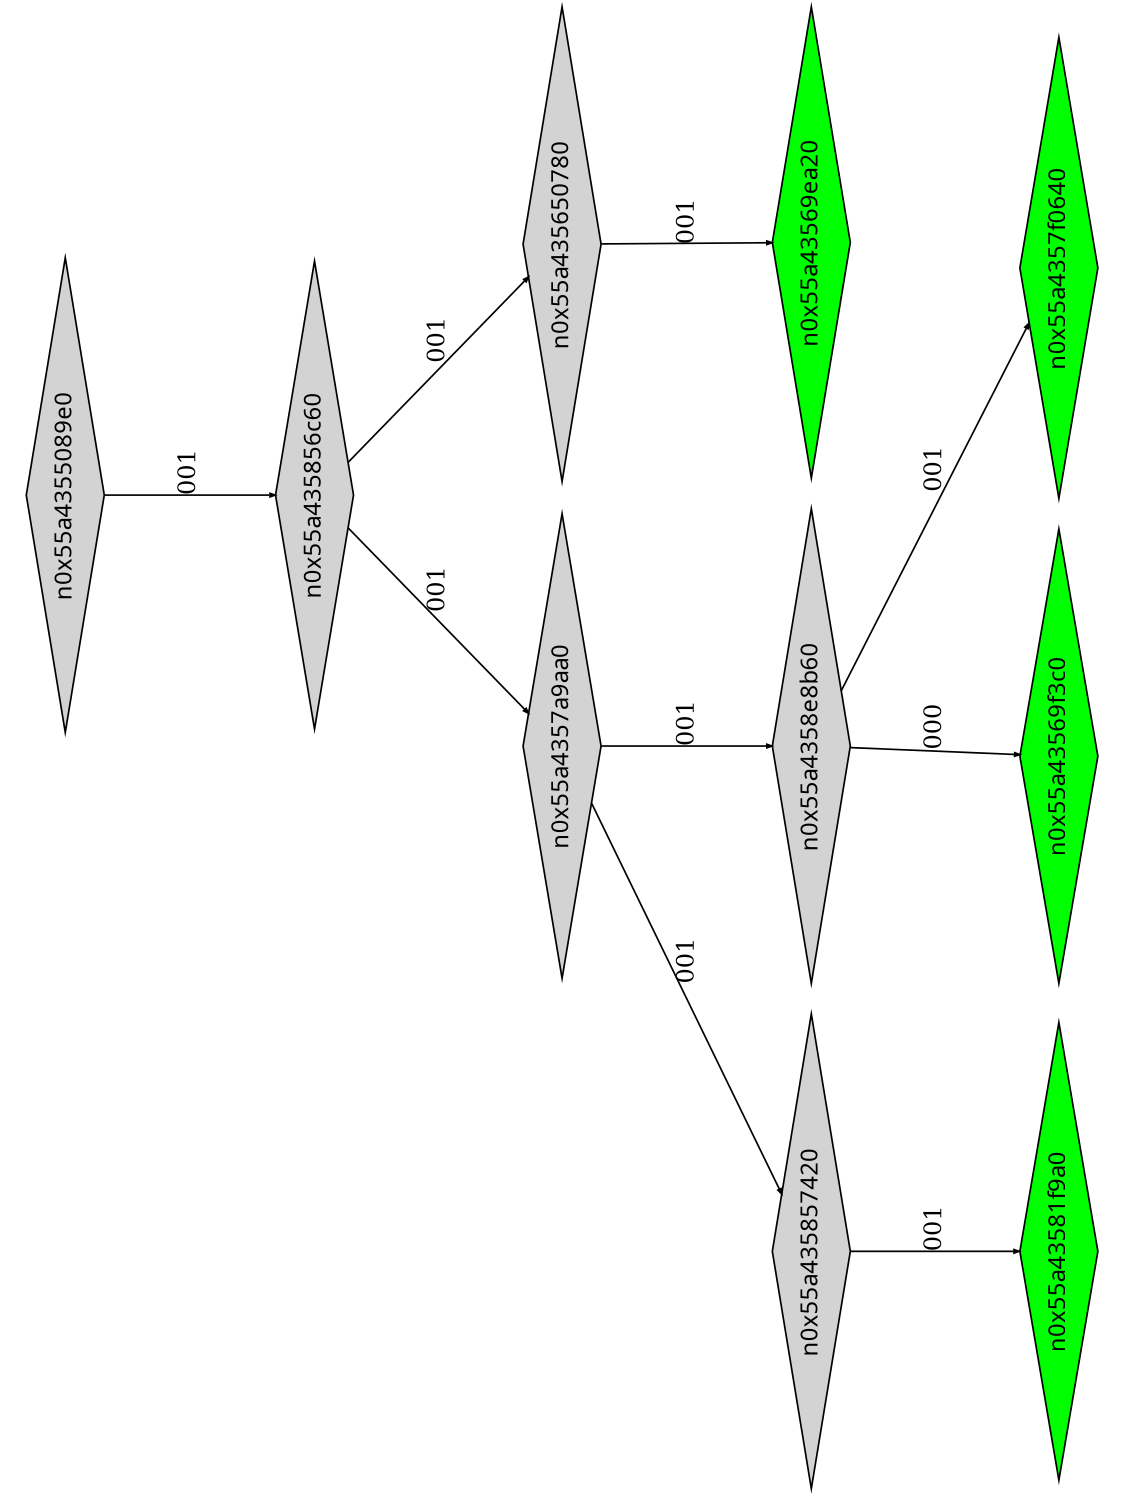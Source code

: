 digraph G {
	size="10,7.5";
	ratio=fill;
	rotate=90;
	center = "true";
	node [style="filled",width=.1,height=.1,fontname="Terminus"]
	edge [arrowsize=.3]
	n0x55a4355089e0 [shape=diamond];
	n0x55a4355089e0 -> n0x55a435856c60 [label=001];
	n0x55a435856c60 [shape=diamond];
	n0x55a435856c60 -> n0x55a4357a9aa0 [label=001];
	n0x55a435856c60 -> n0x55a435650780 [label=001];
	n0x55a435650780 [shape=diamond];
	n0x55a435650780 -> n0x55a43569ea20 [label=001];
	n0x55a43569ea20 [shape=diamond,fillcolor=green];
	n0x55a4357a9aa0 [shape=diamond];
	n0x55a4357a9aa0 -> n0x55a435857420 [label=001];
	n0x55a4357a9aa0 -> n0x55a4358e8b60 [label=001];
	n0x55a4358e8b60 [shape=diamond];
	n0x55a4358e8b60 -> n0x55a43569f3c0 [label=000];
	n0x55a4358e8b60 -> n0x55a4357f0640 [label=001];
	n0x55a4357f0640 [shape=diamond,fillcolor=green];
	n0x55a43569f3c0 [shape=diamond,fillcolor=green];
	n0x55a435857420 [shape=diamond];
	n0x55a435857420 -> n0x55a43581f9a0 [label=001];
	n0x55a43581f9a0 [shape=diamond,fillcolor=green];
}

